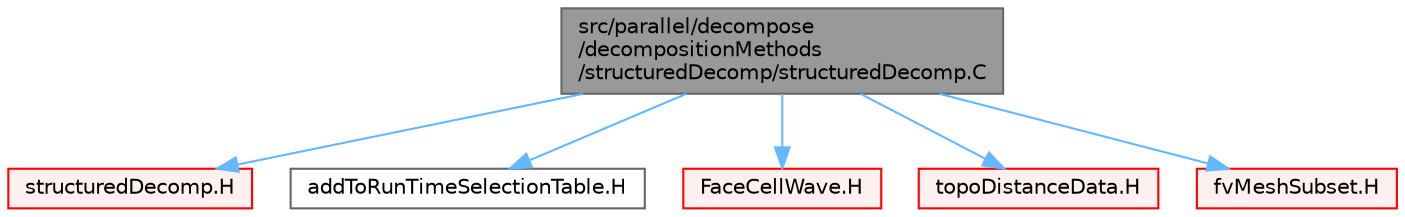 digraph "src/parallel/decompose/decompositionMethods/structuredDecomp/structuredDecomp.C"
{
 // LATEX_PDF_SIZE
  bgcolor="transparent";
  edge [fontname=Helvetica,fontsize=10,labelfontname=Helvetica,labelfontsize=10];
  node [fontname=Helvetica,fontsize=10,shape=box,height=0.2,width=0.4];
  Node1 [id="Node000001",label="src/parallel/decompose\l/decompositionMethods\l/structuredDecomp/structuredDecomp.C",height=0.2,width=0.4,color="gray40", fillcolor="grey60", style="filled", fontcolor="black",tooltip=" "];
  Node1 -> Node2 [id="edge1_Node000001_Node000002",color="steelblue1",style="solid",tooltip=" "];
  Node2 [id="Node000002",label="structuredDecomp.H",height=0.2,width=0.4,color="red", fillcolor="#FFF0F0", style="filled",URL="$structuredDecomp_8H.html",tooltip=" "];
  Node1 -> Node295 [id="edge2_Node000001_Node000295",color="steelblue1",style="solid",tooltip=" "];
  Node295 [id="Node000295",label="addToRunTimeSelectionTable.H",height=0.2,width=0.4,color="grey40", fillcolor="white", style="filled",URL="$addToRunTimeSelectionTable_8H.html",tooltip="Macros for easy insertion into run-time selection tables."];
  Node1 -> Node296 [id="edge3_Node000001_Node000296",color="steelblue1",style="solid",tooltip=" "];
  Node296 [id="Node000296",label="FaceCellWave.H",height=0.2,width=0.4,color="red", fillcolor="#FFF0F0", style="filled",URL="$FaceCellWave_8H.html",tooltip=" "];
  Node1 -> Node299 [id="edge4_Node000001_Node000299",color="steelblue1",style="solid",tooltip=" "];
  Node299 [id="Node000299",label="topoDistanceData.H",height=0.2,width=0.4,color="red", fillcolor="#FFF0F0", style="filled",URL="$topoDistanceData_8H.html",tooltip=" "];
  Node1 -> Node301 [id="edge5_Node000001_Node000301",color="steelblue1",style="solid",tooltip=" "];
  Node301 [id="Node000301",label="fvMeshSubset.H",height=0.2,width=0.4,color="red", fillcolor="#FFF0F0", style="filled",URL="$fvMeshSubset_8H.html",tooltip=" "];
}
